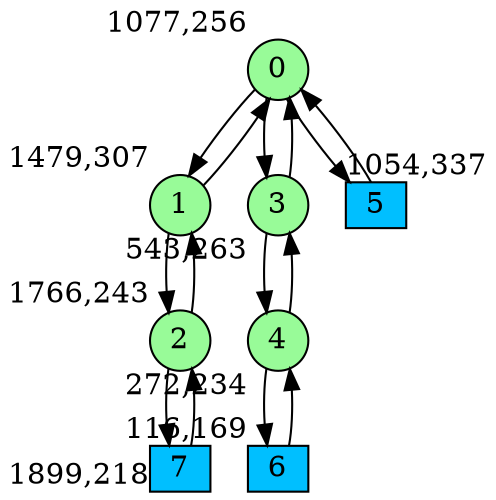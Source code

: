 digraph G {
graph [bgcolor=white]
node [shape=circle, style = filled, fillcolor=white,fixedsize=true, width=0.4, height=0.3 ]
0[xlabel="1077,256", pos = "15.0156,1.26563!", fillcolor=palegreen ];
1[xlabel="1479,307", pos = "21.2969,0.46875!", fillcolor=palegreen ];
2[xlabel="1766,243", pos = "25.7813,1.46875!", fillcolor=palegreen ];
3[xlabel="543,263", pos = "6.67188,1.15625!", fillcolor=palegreen ];
4[xlabel="272,234", pos = "2.4375,1.60938!", fillcolor=palegreen ];
5[xlabel="1054,337", pos = "14.6563,0!", fillcolor=deepskyblue, shape=box ];
6[xlabel="116,169", pos = "0,2.625!", fillcolor=deepskyblue, shape=box ];
7[xlabel="1899,218", pos = "27.8594,1.85938!", fillcolor=deepskyblue, shape=box ];
0->1 ;
0->3 ;
0->5 ;
1->0 ;
1->2 ;
2->1 ;
2->7 ;
3->0 ;
3->4 ;
4->3 ;
4->6 ;
5->0 ;
6->4 ;
7->2 ;
}
